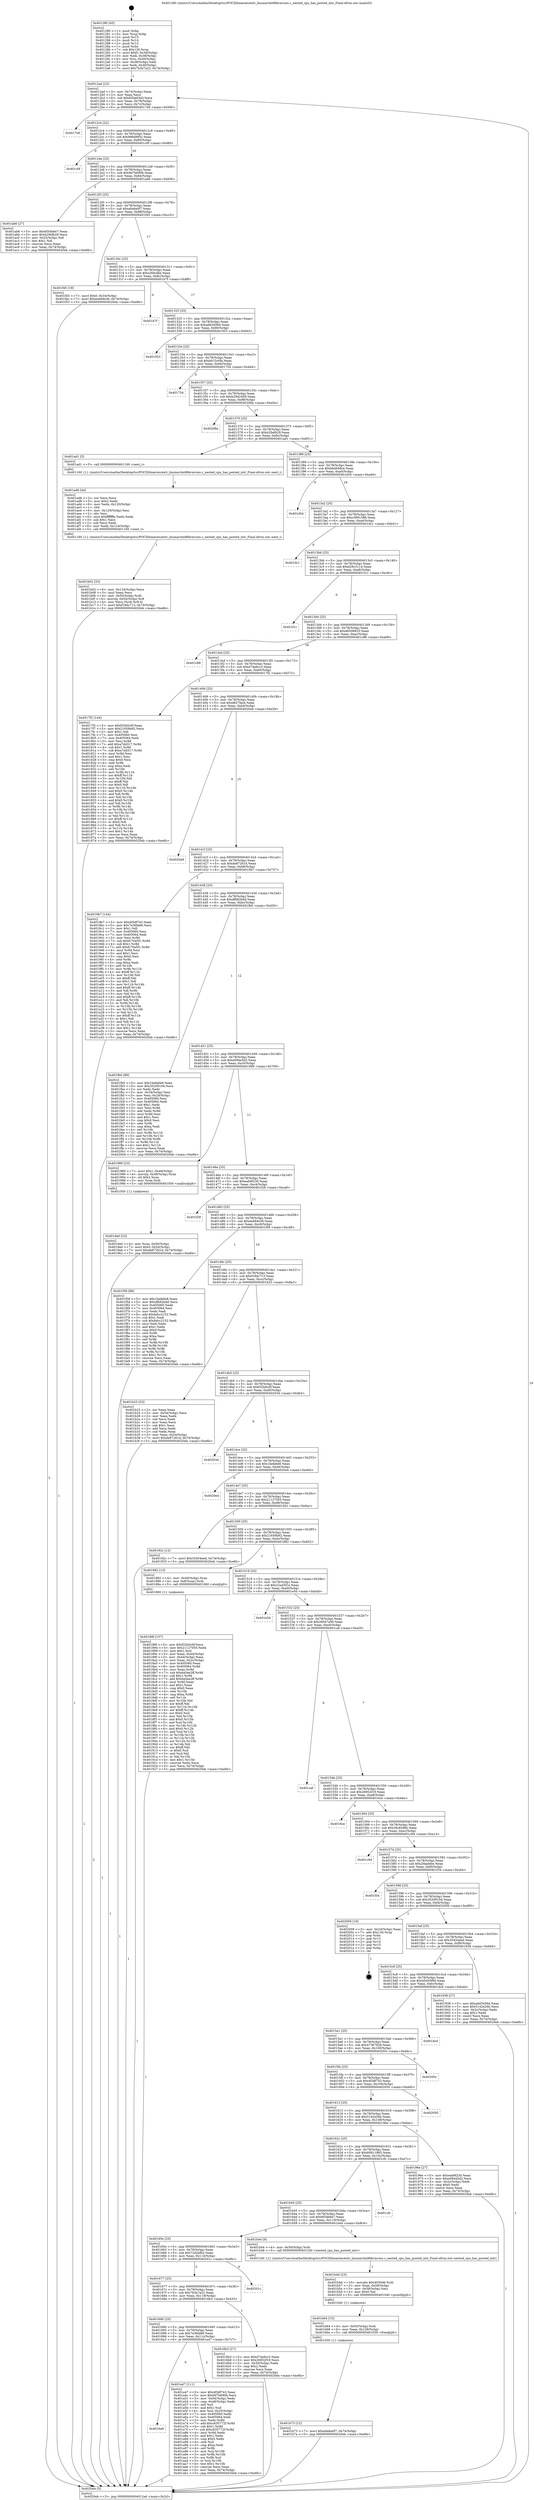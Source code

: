 digraph "0x401280" {
  label = "0x401280 (/mnt/c/Users/mathe/Desktop/tcc/POCII/binaries/extr_linuxarchx86kvmvmx.c_nested_cpu_has_posted_intr_Final-ollvm.out::main(0))"
  labelloc = "t"
  node[shape=record]

  Entry [label="",width=0.3,height=0.3,shape=circle,fillcolor=black,style=filled]
  "0x4012ad" [label="{
     0x4012ad [23]\l
     | [instrs]\l
     &nbsp;&nbsp;0x4012ad \<+3\>: mov -0x74(%rbp),%eax\l
     &nbsp;&nbsp;0x4012b0 \<+2\>: mov %eax,%ecx\l
     &nbsp;&nbsp;0x4012b2 \<+6\>: sub $0x82ba03d3,%ecx\l
     &nbsp;&nbsp;0x4012b8 \<+3\>: mov %eax,-0x78(%rbp)\l
     &nbsp;&nbsp;0x4012bb \<+3\>: mov %ecx,-0x7c(%rbp)\l
     &nbsp;&nbsp;0x4012be \<+6\>: je 00000000004017e6 \<main+0x566\>\l
  }"]
  "0x4017e6" [label="{
     0x4017e6\l
  }", style=dashed]
  "0x4012c4" [label="{
     0x4012c4 [22]\l
     | [instrs]\l
     &nbsp;&nbsp;0x4012c4 \<+5\>: jmp 00000000004012c9 \<main+0x49\>\l
     &nbsp;&nbsp;0x4012c9 \<+3\>: mov -0x78(%rbp),%eax\l
     &nbsp;&nbsp;0x4012cc \<+5\>: sub $0x996d995c,%eax\l
     &nbsp;&nbsp;0x4012d1 \<+3\>: mov %eax,-0x80(%rbp)\l
     &nbsp;&nbsp;0x4012d4 \<+6\>: je 0000000000401c0f \<main+0x98f\>\l
  }"]
  Exit [label="",width=0.3,height=0.3,shape=circle,fillcolor=black,style=filled,peripheries=2]
  "0x401c0f" [label="{
     0x401c0f\l
  }", style=dashed]
  "0x4012da" [label="{
     0x4012da [25]\l
     | [instrs]\l
     &nbsp;&nbsp;0x4012da \<+5\>: jmp 00000000004012df \<main+0x5f\>\l
     &nbsp;&nbsp;0x4012df \<+3\>: mov -0x78(%rbp),%eax\l
     &nbsp;&nbsp;0x4012e2 \<+5\>: sub $0x9d7b690b,%eax\l
     &nbsp;&nbsp;0x4012e7 \<+6\>: mov %eax,-0x84(%rbp)\l
     &nbsp;&nbsp;0x4012ed \<+6\>: je 0000000000401ab6 \<main+0x836\>\l
  }"]
  "0x401b73" [label="{
     0x401b73 [12]\l
     | [instrs]\l
     &nbsp;&nbsp;0x401b73 \<+7\>: movl $0xa0a8a0f7,-0x74(%rbp)\l
     &nbsp;&nbsp;0x401b7a \<+5\>: jmp 00000000004020eb \<main+0xe6b\>\l
  }"]
  "0x401ab6" [label="{
     0x401ab6 [27]\l
     | [instrs]\l
     &nbsp;&nbsp;0x401ab6 \<+5\>: mov $0x6f34b6e7,%eax\l
     &nbsp;&nbsp;0x401abb \<+5\>: mov $0xb29efb29,%ecx\l
     &nbsp;&nbsp;0x401ac0 \<+3\>: mov -0x25(%rbp),%dl\l
     &nbsp;&nbsp;0x401ac3 \<+3\>: test $0x1,%dl\l
     &nbsp;&nbsp;0x401ac6 \<+3\>: cmovne %ecx,%eax\l
     &nbsp;&nbsp;0x401ac9 \<+3\>: mov %eax,-0x74(%rbp)\l
     &nbsp;&nbsp;0x401acc \<+5\>: jmp 00000000004020eb \<main+0xe6b\>\l
  }"]
  "0x4012f3" [label="{
     0x4012f3 [25]\l
     | [instrs]\l
     &nbsp;&nbsp;0x4012f3 \<+5\>: jmp 00000000004012f8 \<main+0x78\>\l
     &nbsp;&nbsp;0x4012f8 \<+3\>: mov -0x78(%rbp),%eax\l
     &nbsp;&nbsp;0x4012fb \<+5\>: sub $0xa0a8a0f7,%eax\l
     &nbsp;&nbsp;0x401300 \<+6\>: mov %eax,-0x88(%rbp)\l
     &nbsp;&nbsp;0x401306 \<+6\>: je 0000000000401f45 \<main+0xcc5\>\l
  }"]
  "0x401b64" [label="{
     0x401b64 [15]\l
     | [instrs]\l
     &nbsp;&nbsp;0x401b64 \<+4\>: mov -0x50(%rbp),%rdi\l
     &nbsp;&nbsp;0x401b68 \<+6\>: mov %eax,-0x128(%rbp)\l
     &nbsp;&nbsp;0x401b6e \<+5\>: call 0000000000401030 \<free@plt\>\l
     | [calls]\l
     &nbsp;&nbsp;0x401030 \{1\} (unknown)\l
  }"]
  "0x401f45" [label="{
     0x401f45 [19]\l
     | [instrs]\l
     &nbsp;&nbsp;0x401f45 \<+7\>: movl $0x0,-0x34(%rbp)\l
     &nbsp;&nbsp;0x401f4c \<+7\>: movl $0xeeb84e36,-0x74(%rbp)\l
     &nbsp;&nbsp;0x401f53 \<+5\>: jmp 00000000004020eb \<main+0xe6b\>\l
  }"]
  "0x40130c" [label="{
     0x40130c [25]\l
     | [instrs]\l
     &nbsp;&nbsp;0x40130c \<+5\>: jmp 0000000000401311 \<main+0x91\>\l
     &nbsp;&nbsp;0x401311 \<+3\>: mov -0x78(%rbp),%eax\l
     &nbsp;&nbsp;0x401314 \<+5\>: sub $0xa3fdcdbe,%eax\l
     &nbsp;&nbsp;0x401319 \<+6\>: mov %eax,-0x8c(%rbp)\l
     &nbsp;&nbsp;0x40131f \<+6\>: je 0000000000401b7f \<main+0x8ff\>\l
  }"]
  "0x401b4d" [label="{
     0x401b4d [23]\l
     | [instrs]\l
     &nbsp;&nbsp;0x401b4d \<+10\>: movabs $0x4030d6,%rdi\l
     &nbsp;&nbsp;0x401b57 \<+3\>: mov %eax,-0x58(%rbp)\l
     &nbsp;&nbsp;0x401b5a \<+3\>: mov -0x58(%rbp),%esi\l
     &nbsp;&nbsp;0x401b5d \<+2\>: mov $0x0,%al\l
     &nbsp;&nbsp;0x401b5f \<+5\>: call 0000000000401040 \<printf@plt\>\l
     | [calls]\l
     &nbsp;&nbsp;0x401040 \{1\} (unknown)\l
  }"]
  "0x401b7f" [label="{
     0x401b7f\l
  }", style=dashed]
  "0x401325" [label="{
     0x401325 [25]\l
     | [instrs]\l
     &nbsp;&nbsp;0x401325 \<+5\>: jmp 000000000040132a \<main+0xaa\>\l
     &nbsp;&nbsp;0x40132a \<+3\>: mov -0x78(%rbp),%eax\l
     &nbsp;&nbsp;0x40132d \<+5\>: sub $0xadd3456d,%eax\l
     &nbsp;&nbsp;0x401332 \<+6\>: mov %eax,-0x90(%rbp)\l
     &nbsp;&nbsp;0x401338 \<+6\>: je 0000000000401953 \<main+0x6d3\>\l
  }"]
  "0x401b02" [label="{
     0x401b02 [33]\l
     | [instrs]\l
     &nbsp;&nbsp;0x401b02 \<+6\>: mov -0x124(%rbp),%ecx\l
     &nbsp;&nbsp;0x401b08 \<+3\>: imul %eax,%ecx\l
     &nbsp;&nbsp;0x401b0b \<+4\>: mov -0x50(%rbp),%rdi\l
     &nbsp;&nbsp;0x401b0f \<+4\>: movslq -0x54(%rbp),%r8\l
     &nbsp;&nbsp;0x401b13 \<+4\>: mov %ecx,(%rdi,%r8,4)\l
     &nbsp;&nbsp;0x401b17 \<+7\>: movl $0xf18dc713,-0x74(%rbp)\l
     &nbsp;&nbsp;0x401b1e \<+5\>: jmp 00000000004020eb \<main+0xe6b\>\l
  }"]
  "0x401953" [label="{
     0x401953\l
  }", style=dashed]
  "0x40133e" [label="{
     0x40133e [25]\l
     | [instrs]\l
     &nbsp;&nbsp;0x40133e \<+5\>: jmp 0000000000401343 \<main+0xc3\>\l
     &nbsp;&nbsp;0x401343 \<+3\>: mov -0x78(%rbp),%eax\l
     &nbsp;&nbsp;0x401346 \<+5\>: sub $0xb015c0fa,%eax\l
     &nbsp;&nbsp;0x40134b \<+6\>: mov %eax,-0x94(%rbp)\l
     &nbsp;&nbsp;0x401351 \<+6\>: je 0000000000401754 \<main+0x4d4\>\l
  }"]
  "0x401ad6" [label="{
     0x401ad6 [44]\l
     | [instrs]\l
     &nbsp;&nbsp;0x401ad6 \<+2\>: xor %ecx,%ecx\l
     &nbsp;&nbsp;0x401ad8 \<+5\>: mov $0x2,%edx\l
     &nbsp;&nbsp;0x401add \<+6\>: mov %edx,-0x120(%rbp)\l
     &nbsp;&nbsp;0x401ae3 \<+1\>: cltd\l
     &nbsp;&nbsp;0x401ae4 \<+6\>: mov -0x120(%rbp),%esi\l
     &nbsp;&nbsp;0x401aea \<+2\>: idiv %esi\l
     &nbsp;&nbsp;0x401aec \<+6\>: imul $0xfffffffe,%edx,%edx\l
     &nbsp;&nbsp;0x401af2 \<+3\>: sub $0x1,%ecx\l
     &nbsp;&nbsp;0x401af5 \<+2\>: sub %ecx,%edx\l
     &nbsp;&nbsp;0x401af7 \<+6\>: mov %edx,-0x124(%rbp)\l
     &nbsp;&nbsp;0x401afd \<+5\>: call 0000000000401160 \<next_i\>\l
     | [calls]\l
     &nbsp;&nbsp;0x401160 \{1\} (/mnt/c/Users/mathe/Desktop/tcc/POCII/binaries/extr_linuxarchx86kvmvmx.c_nested_cpu_has_posted_intr_Final-ollvm.out::next_i)\l
  }"]
  "0x401754" [label="{
     0x401754\l
  }", style=dashed]
  "0x401357" [label="{
     0x401357 [25]\l
     | [instrs]\l
     &nbsp;&nbsp;0x401357 \<+5\>: jmp 000000000040135c \<main+0xdc\>\l
     &nbsp;&nbsp;0x40135c \<+3\>: mov -0x78(%rbp),%eax\l
     &nbsp;&nbsp;0x40135f \<+5\>: sub $0xb29d2409,%eax\l
     &nbsp;&nbsp;0x401364 \<+6\>: mov %eax,-0x98(%rbp)\l
     &nbsp;&nbsp;0x40136a \<+6\>: je 000000000040208a \<main+0xe0a\>\l
  }"]
  "0x4016a9" [label="{
     0x4016a9\l
  }", style=dashed]
  "0x40208a" [label="{
     0x40208a\l
  }", style=dashed]
  "0x401370" [label="{
     0x401370 [25]\l
     | [instrs]\l
     &nbsp;&nbsp;0x401370 \<+5\>: jmp 0000000000401375 \<main+0xf5\>\l
     &nbsp;&nbsp;0x401375 \<+3\>: mov -0x78(%rbp),%eax\l
     &nbsp;&nbsp;0x401378 \<+5\>: sub $0xb29efb29,%eax\l
     &nbsp;&nbsp;0x40137d \<+6\>: mov %eax,-0x9c(%rbp)\l
     &nbsp;&nbsp;0x401383 \<+6\>: je 0000000000401ad1 \<main+0x851\>\l
  }"]
  "0x401a47" [label="{
     0x401a47 [111]\l
     | [instrs]\l
     &nbsp;&nbsp;0x401a47 \<+5\>: mov $0x4f3df743,%eax\l
     &nbsp;&nbsp;0x401a4c \<+5\>: mov $0x9d7b690b,%ecx\l
     &nbsp;&nbsp;0x401a51 \<+3\>: mov -0x54(%rbp),%edx\l
     &nbsp;&nbsp;0x401a54 \<+3\>: cmp -0x48(%rbp),%edx\l
     &nbsp;&nbsp;0x401a57 \<+4\>: setl %sil\l
     &nbsp;&nbsp;0x401a5b \<+4\>: and $0x1,%sil\l
     &nbsp;&nbsp;0x401a5f \<+4\>: mov %sil,-0x25(%rbp)\l
     &nbsp;&nbsp;0x401a63 \<+7\>: mov 0x405060,%edx\l
     &nbsp;&nbsp;0x401a6a \<+7\>: mov 0x405064,%edi\l
     &nbsp;&nbsp;0x401a71 \<+3\>: mov %edx,%r8d\l
     &nbsp;&nbsp;0x401a74 \<+7\>: add $0xc635772f,%r8d\l
     &nbsp;&nbsp;0x401a7b \<+4\>: sub $0x1,%r8d\l
     &nbsp;&nbsp;0x401a7f \<+7\>: sub $0xc635772f,%r8d\l
     &nbsp;&nbsp;0x401a86 \<+4\>: imul %r8d,%edx\l
     &nbsp;&nbsp;0x401a8a \<+3\>: and $0x1,%edx\l
     &nbsp;&nbsp;0x401a8d \<+3\>: cmp $0x0,%edx\l
     &nbsp;&nbsp;0x401a90 \<+4\>: sete %sil\l
     &nbsp;&nbsp;0x401a94 \<+3\>: cmp $0xa,%edi\l
     &nbsp;&nbsp;0x401a97 \<+4\>: setl %r9b\l
     &nbsp;&nbsp;0x401a9b \<+3\>: mov %sil,%r10b\l
     &nbsp;&nbsp;0x401a9e \<+3\>: and %r9b,%r10b\l
     &nbsp;&nbsp;0x401aa1 \<+3\>: xor %r9b,%sil\l
     &nbsp;&nbsp;0x401aa4 \<+3\>: or %sil,%r10b\l
     &nbsp;&nbsp;0x401aa7 \<+4\>: test $0x1,%r10b\l
     &nbsp;&nbsp;0x401aab \<+3\>: cmovne %ecx,%eax\l
     &nbsp;&nbsp;0x401aae \<+3\>: mov %eax,-0x74(%rbp)\l
     &nbsp;&nbsp;0x401ab1 \<+5\>: jmp 00000000004020eb \<main+0xe6b\>\l
  }"]
  "0x401ad1" [label="{
     0x401ad1 [5]\l
     | [instrs]\l
     &nbsp;&nbsp;0x401ad1 \<+5\>: call 0000000000401160 \<next_i\>\l
     | [calls]\l
     &nbsp;&nbsp;0x401160 \{1\} (/mnt/c/Users/mathe/Desktop/tcc/POCII/binaries/extr_linuxarchx86kvmvmx.c_nested_cpu_has_posted_intr_Final-ollvm.out::next_i)\l
  }"]
  "0x401389" [label="{
     0x401389 [25]\l
     | [instrs]\l
     &nbsp;&nbsp;0x401389 \<+5\>: jmp 000000000040138e \<main+0x10e\>\l
     &nbsp;&nbsp;0x40138e \<+3\>: mov -0x78(%rbp),%eax\l
     &nbsp;&nbsp;0x401391 \<+5\>: sub $0xbb4648ce,%eax\l
     &nbsp;&nbsp;0x401396 \<+6\>: mov %eax,-0xa0(%rbp)\l
     &nbsp;&nbsp;0x40139c \<+6\>: je 0000000000401d54 \<main+0xad4\>\l
  }"]
  "0x4019a0" [label="{
     0x4019a0 [23]\l
     | [instrs]\l
     &nbsp;&nbsp;0x4019a0 \<+4\>: mov %rax,-0x50(%rbp)\l
     &nbsp;&nbsp;0x4019a4 \<+7\>: movl $0x0,-0x54(%rbp)\l
     &nbsp;&nbsp;0x4019ab \<+7\>: movl $0xde87261d,-0x74(%rbp)\l
     &nbsp;&nbsp;0x4019b2 \<+5\>: jmp 00000000004020eb \<main+0xe6b\>\l
  }"]
  "0x401d54" [label="{
     0x401d54\l
  }", style=dashed]
  "0x4013a2" [label="{
     0x4013a2 [25]\l
     | [instrs]\l
     &nbsp;&nbsp;0x4013a2 \<+5\>: jmp 00000000004013a7 \<main+0x127\>\l
     &nbsp;&nbsp;0x4013a7 \<+3\>: mov -0x78(%rbp),%eax\l
     &nbsp;&nbsp;0x4013aa \<+5\>: sub $0xc3991588,%eax\l
     &nbsp;&nbsp;0x4013af \<+6\>: mov %eax,-0xa4(%rbp)\l
     &nbsp;&nbsp;0x4013b5 \<+6\>: je 0000000000401dc1 \<main+0xb41\>\l
  }"]
  "0x40188f" [label="{
     0x40188f [157]\l
     | [instrs]\l
     &nbsp;&nbsp;0x40188f \<+5\>: mov $0xf32b0c0f,%ecx\l
     &nbsp;&nbsp;0x401894 \<+5\>: mov $0x21127055,%edx\l
     &nbsp;&nbsp;0x401899 \<+3\>: mov $0x1,%sil\l
     &nbsp;&nbsp;0x40189c \<+3\>: mov %eax,-0x44(%rbp)\l
     &nbsp;&nbsp;0x40189f \<+3\>: mov -0x44(%rbp),%eax\l
     &nbsp;&nbsp;0x4018a2 \<+3\>: mov %eax,-0x2c(%rbp)\l
     &nbsp;&nbsp;0x4018a5 \<+7\>: mov 0x405060,%eax\l
     &nbsp;&nbsp;0x4018ac \<+8\>: mov 0x405064,%r8d\l
     &nbsp;&nbsp;0x4018b4 \<+3\>: mov %eax,%r9d\l
     &nbsp;&nbsp;0x4018b7 \<+7\>: sub $0x6a5ee2ff,%r9d\l
     &nbsp;&nbsp;0x4018be \<+4\>: sub $0x1,%r9d\l
     &nbsp;&nbsp;0x4018c2 \<+7\>: add $0x6a5ee2ff,%r9d\l
     &nbsp;&nbsp;0x4018c9 \<+4\>: imul %r9d,%eax\l
     &nbsp;&nbsp;0x4018cd \<+3\>: and $0x1,%eax\l
     &nbsp;&nbsp;0x4018d0 \<+3\>: cmp $0x0,%eax\l
     &nbsp;&nbsp;0x4018d3 \<+4\>: sete %r10b\l
     &nbsp;&nbsp;0x4018d7 \<+4\>: cmp $0xa,%r8d\l
     &nbsp;&nbsp;0x4018db \<+4\>: setl %r11b\l
     &nbsp;&nbsp;0x4018df \<+3\>: mov %r10b,%bl\l
     &nbsp;&nbsp;0x4018e2 \<+3\>: xor $0xff,%bl\l
     &nbsp;&nbsp;0x4018e5 \<+3\>: mov %r11b,%r14b\l
     &nbsp;&nbsp;0x4018e8 \<+4\>: xor $0xff,%r14b\l
     &nbsp;&nbsp;0x4018ec \<+4\>: xor $0x0,%sil\l
     &nbsp;&nbsp;0x4018f0 \<+3\>: mov %bl,%r15b\l
     &nbsp;&nbsp;0x4018f3 \<+4\>: and $0x0,%r15b\l
     &nbsp;&nbsp;0x4018f7 \<+3\>: and %sil,%r10b\l
     &nbsp;&nbsp;0x4018fa \<+3\>: mov %r14b,%r12b\l
     &nbsp;&nbsp;0x4018fd \<+4\>: and $0x0,%r12b\l
     &nbsp;&nbsp;0x401901 \<+3\>: and %sil,%r11b\l
     &nbsp;&nbsp;0x401904 \<+3\>: or %r10b,%r15b\l
     &nbsp;&nbsp;0x401907 \<+3\>: or %r11b,%r12b\l
     &nbsp;&nbsp;0x40190a \<+3\>: xor %r12b,%r15b\l
     &nbsp;&nbsp;0x40190d \<+3\>: or %r14b,%bl\l
     &nbsp;&nbsp;0x401910 \<+3\>: xor $0xff,%bl\l
     &nbsp;&nbsp;0x401913 \<+4\>: or $0x0,%sil\l
     &nbsp;&nbsp;0x401917 \<+3\>: and %sil,%bl\l
     &nbsp;&nbsp;0x40191a \<+3\>: or %bl,%r15b\l
     &nbsp;&nbsp;0x40191d \<+4\>: test $0x1,%r15b\l
     &nbsp;&nbsp;0x401921 \<+3\>: cmovne %edx,%ecx\l
     &nbsp;&nbsp;0x401924 \<+3\>: mov %ecx,-0x74(%rbp)\l
     &nbsp;&nbsp;0x401927 \<+5\>: jmp 00000000004020eb \<main+0xe6b\>\l
  }"]
  "0x401dc1" [label="{
     0x401dc1\l
  }", style=dashed]
  "0x4013bb" [label="{
     0x4013bb [25]\l
     | [instrs]\l
     &nbsp;&nbsp;0x4013bb \<+5\>: jmp 00000000004013c0 \<main+0x140\>\l
     &nbsp;&nbsp;0x4013c0 \<+3\>: mov -0x78(%rbp),%eax\l
     &nbsp;&nbsp;0x4013c3 \<+5\>: sub $0xd29c3114,%eax\l
     &nbsp;&nbsp;0x4013c8 \<+6\>: mov %eax,-0xa8(%rbp)\l
     &nbsp;&nbsp;0x4013ce \<+6\>: je 0000000000401f1c \<main+0xc9c\>\l
  }"]
  "0x401280" [label="{
     0x401280 [45]\l
     | [instrs]\l
     &nbsp;&nbsp;0x401280 \<+1\>: push %rbp\l
     &nbsp;&nbsp;0x401281 \<+3\>: mov %rsp,%rbp\l
     &nbsp;&nbsp;0x401284 \<+2\>: push %r15\l
     &nbsp;&nbsp;0x401286 \<+2\>: push %r14\l
     &nbsp;&nbsp;0x401288 \<+2\>: push %r12\l
     &nbsp;&nbsp;0x40128a \<+1\>: push %rbx\l
     &nbsp;&nbsp;0x40128b \<+7\>: sub $0x120,%rsp\l
     &nbsp;&nbsp;0x401292 \<+7\>: movl $0x0,-0x34(%rbp)\l
     &nbsp;&nbsp;0x401299 \<+3\>: mov %edi,-0x38(%rbp)\l
     &nbsp;&nbsp;0x40129c \<+4\>: mov %rsi,-0x40(%rbp)\l
     &nbsp;&nbsp;0x4012a0 \<+3\>: mov -0x38(%rbp),%edi\l
     &nbsp;&nbsp;0x4012a3 \<+3\>: mov %edi,-0x30(%rbp)\l
     &nbsp;&nbsp;0x4012a6 \<+7\>: movl $0x7b3a7a22,-0x74(%rbp)\l
  }"]
  "0x401f1c" [label="{
     0x401f1c\l
  }", style=dashed]
  "0x4013d4" [label="{
     0x4013d4 [25]\l
     | [instrs]\l
     &nbsp;&nbsp;0x4013d4 \<+5\>: jmp 00000000004013d9 \<main+0x159\>\l
     &nbsp;&nbsp;0x4013d9 \<+3\>: mov -0x78(%rbp),%eax\l
     &nbsp;&nbsp;0x4013dc \<+5\>: sub $0xd6506625,%eax\l
     &nbsp;&nbsp;0x4013e1 \<+6\>: mov %eax,-0xac(%rbp)\l
     &nbsp;&nbsp;0x4013e7 \<+6\>: je 0000000000401c88 \<main+0xa08\>\l
  }"]
  "0x4020eb" [label="{
     0x4020eb [5]\l
     | [instrs]\l
     &nbsp;&nbsp;0x4020eb \<+5\>: jmp 00000000004012ad \<main+0x2d\>\l
  }"]
  "0x401c88" [label="{
     0x401c88\l
  }", style=dashed]
  "0x4013ed" [label="{
     0x4013ed [25]\l
     | [instrs]\l
     &nbsp;&nbsp;0x4013ed \<+5\>: jmp 00000000004013f2 \<main+0x172\>\l
     &nbsp;&nbsp;0x4013f2 \<+3\>: mov -0x78(%rbp),%eax\l
     &nbsp;&nbsp;0x4013f5 \<+5\>: sub $0xd74a9cc3,%eax\l
     &nbsp;&nbsp;0x4013fa \<+6\>: mov %eax,-0xb0(%rbp)\l
     &nbsp;&nbsp;0x401400 \<+6\>: je 00000000004017f2 \<main+0x572\>\l
  }"]
  "0x401690" [label="{
     0x401690 [25]\l
     | [instrs]\l
     &nbsp;&nbsp;0x401690 \<+5\>: jmp 0000000000401695 \<main+0x415\>\l
     &nbsp;&nbsp;0x401695 \<+3\>: mov -0x78(%rbp),%eax\l
     &nbsp;&nbsp;0x401698 \<+5\>: sub $0x7e36fa66,%eax\l
     &nbsp;&nbsp;0x40169d \<+6\>: mov %eax,-0x11c(%rbp)\l
     &nbsp;&nbsp;0x4016a3 \<+6\>: je 0000000000401a47 \<main+0x7c7\>\l
  }"]
  "0x4017f2" [label="{
     0x4017f2 [144]\l
     | [instrs]\l
     &nbsp;&nbsp;0x4017f2 \<+5\>: mov $0xf32b0c0f,%eax\l
     &nbsp;&nbsp;0x4017f7 \<+5\>: mov $0x21659b92,%ecx\l
     &nbsp;&nbsp;0x4017fc \<+2\>: mov $0x1,%dl\l
     &nbsp;&nbsp;0x4017fe \<+7\>: mov 0x405060,%esi\l
     &nbsp;&nbsp;0x401805 \<+7\>: mov 0x405064,%edi\l
     &nbsp;&nbsp;0x40180c \<+3\>: mov %esi,%r8d\l
     &nbsp;&nbsp;0x40180f \<+7\>: add $0xa7dd317,%r8d\l
     &nbsp;&nbsp;0x401816 \<+4\>: sub $0x1,%r8d\l
     &nbsp;&nbsp;0x40181a \<+7\>: sub $0xa7dd317,%r8d\l
     &nbsp;&nbsp;0x401821 \<+4\>: imul %r8d,%esi\l
     &nbsp;&nbsp;0x401825 \<+3\>: and $0x1,%esi\l
     &nbsp;&nbsp;0x401828 \<+3\>: cmp $0x0,%esi\l
     &nbsp;&nbsp;0x40182b \<+4\>: sete %r9b\l
     &nbsp;&nbsp;0x40182f \<+3\>: cmp $0xa,%edi\l
     &nbsp;&nbsp;0x401832 \<+4\>: setl %r10b\l
     &nbsp;&nbsp;0x401836 \<+3\>: mov %r9b,%r11b\l
     &nbsp;&nbsp;0x401839 \<+4\>: xor $0xff,%r11b\l
     &nbsp;&nbsp;0x40183d \<+3\>: mov %r10b,%bl\l
     &nbsp;&nbsp;0x401840 \<+3\>: xor $0xff,%bl\l
     &nbsp;&nbsp;0x401843 \<+3\>: xor $0x0,%dl\l
     &nbsp;&nbsp;0x401846 \<+3\>: mov %r11b,%r14b\l
     &nbsp;&nbsp;0x401849 \<+4\>: and $0x0,%r14b\l
     &nbsp;&nbsp;0x40184d \<+3\>: and %dl,%r9b\l
     &nbsp;&nbsp;0x401850 \<+3\>: mov %bl,%r15b\l
     &nbsp;&nbsp;0x401853 \<+4\>: and $0x0,%r15b\l
     &nbsp;&nbsp;0x401857 \<+3\>: and %dl,%r10b\l
     &nbsp;&nbsp;0x40185a \<+3\>: or %r9b,%r14b\l
     &nbsp;&nbsp;0x40185d \<+3\>: or %r10b,%r15b\l
     &nbsp;&nbsp;0x401860 \<+3\>: xor %r15b,%r14b\l
     &nbsp;&nbsp;0x401863 \<+3\>: or %bl,%r11b\l
     &nbsp;&nbsp;0x401866 \<+4\>: xor $0xff,%r11b\l
     &nbsp;&nbsp;0x40186a \<+3\>: or $0x0,%dl\l
     &nbsp;&nbsp;0x40186d \<+3\>: and %dl,%r11b\l
     &nbsp;&nbsp;0x401870 \<+3\>: or %r11b,%r14b\l
     &nbsp;&nbsp;0x401873 \<+4\>: test $0x1,%r14b\l
     &nbsp;&nbsp;0x401877 \<+3\>: cmovne %ecx,%eax\l
     &nbsp;&nbsp;0x40187a \<+3\>: mov %eax,-0x74(%rbp)\l
     &nbsp;&nbsp;0x40187d \<+5\>: jmp 00000000004020eb \<main+0xe6b\>\l
  }"]
  "0x401406" [label="{
     0x401406 [25]\l
     | [instrs]\l
     &nbsp;&nbsp;0x401406 \<+5\>: jmp 000000000040140b \<main+0x18b\>\l
     &nbsp;&nbsp;0x40140b \<+3\>: mov -0x78(%rbp),%eax\l
     &nbsp;&nbsp;0x40140e \<+5\>: sub $0xd827facb,%eax\l
     &nbsp;&nbsp;0x401413 \<+6\>: mov %eax,-0xb4(%rbp)\l
     &nbsp;&nbsp;0x401419 \<+6\>: je 00000000004020a9 \<main+0xe29\>\l
  }"]
  "0x4016b3" [label="{
     0x4016b3 [27]\l
     | [instrs]\l
     &nbsp;&nbsp;0x4016b3 \<+5\>: mov $0xd74a9cc3,%eax\l
     &nbsp;&nbsp;0x4016b8 \<+5\>: mov $0x26952f19,%ecx\l
     &nbsp;&nbsp;0x4016bd \<+3\>: mov -0x30(%rbp),%edx\l
     &nbsp;&nbsp;0x4016c0 \<+3\>: cmp $0x2,%edx\l
     &nbsp;&nbsp;0x4016c3 \<+3\>: cmovne %ecx,%eax\l
     &nbsp;&nbsp;0x4016c6 \<+3\>: mov %eax,-0x74(%rbp)\l
     &nbsp;&nbsp;0x4016c9 \<+5\>: jmp 00000000004020eb \<main+0xe6b\>\l
  }"]
  "0x4020a9" [label="{
     0x4020a9\l
  }", style=dashed]
  "0x40141f" [label="{
     0x40141f [25]\l
     | [instrs]\l
     &nbsp;&nbsp;0x40141f \<+5\>: jmp 0000000000401424 \<main+0x1a4\>\l
     &nbsp;&nbsp;0x401424 \<+3\>: mov -0x78(%rbp),%eax\l
     &nbsp;&nbsp;0x401427 \<+5\>: sub $0xde87261d,%eax\l
     &nbsp;&nbsp;0x40142c \<+6\>: mov %eax,-0xb8(%rbp)\l
     &nbsp;&nbsp;0x401432 \<+6\>: je 00000000004019b7 \<main+0x737\>\l
  }"]
  "0x401677" [label="{
     0x401677 [25]\l
     | [instrs]\l
     &nbsp;&nbsp;0x401677 \<+5\>: jmp 000000000040167c \<main+0x3fc\>\l
     &nbsp;&nbsp;0x40167c \<+3\>: mov -0x78(%rbp),%eax\l
     &nbsp;&nbsp;0x40167f \<+5\>: sub $0x7b3a7a22,%eax\l
     &nbsp;&nbsp;0x401684 \<+6\>: mov %eax,-0x118(%rbp)\l
     &nbsp;&nbsp;0x40168a \<+6\>: je 00000000004016b3 \<main+0x433\>\l
  }"]
  "0x4019b7" [label="{
     0x4019b7 [144]\l
     | [instrs]\l
     &nbsp;&nbsp;0x4019b7 \<+5\>: mov $0x4f3df743,%eax\l
     &nbsp;&nbsp;0x4019bc \<+5\>: mov $0x7e36fa66,%ecx\l
     &nbsp;&nbsp;0x4019c1 \<+2\>: mov $0x1,%dl\l
     &nbsp;&nbsp;0x4019c3 \<+7\>: mov 0x405060,%esi\l
     &nbsp;&nbsp;0x4019ca \<+7\>: mov 0x405064,%edi\l
     &nbsp;&nbsp;0x4019d1 \<+3\>: mov %esi,%r8d\l
     &nbsp;&nbsp;0x4019d4 \<+7\>: sub $0xfc70a5f1,%r8d\l
     &nbsp;&nbsp;0x4019db \<+4\>: sub $0x1,%r8d\l
     &nbsp;&nbsp;0x4019df \<+7\>: add $0xfc70a5f1,%r8d\l
     &nbsp;&nbsp;0x4019e6 \<+4\>: imul %r8d,%esi\l
     &nbsp;&nbsp;0x4019ea \<+3\>: and $0x1,%esi\l
     &nbsp;&nbsp;0x4019ed \<+3\>: cmp $0x0,%esi\l
     &nbsp;&nbsp;0x4019f0 \<+4\>: sete %r9b\l
     &nbsp;&nbsp;0x4019f4 \<+3\>: cmp $0xa,%edi\l
     &nbsp;&nbsp;0x4019f7 \<+4\>: setl %r10b\l
     &nbsp;&nbsp;0x4019fb \<+3\>: mov %r9b,%r11b\l
     &nbsp;&nbsp;0x4019fe \<+4\>: xor $0xff,%r11b\l
     &nbsp;&nbsp;0x401a02 \<+3\>: mov %r10b,%bl\l
     &nbsp;&nbsp;0x401a05 \<+3\>: xor $0xff,%bl\l
     &nbsp;&nbsp;0x401a08 \<+3\>: xor $0x1,%dl\l
     &nbsp;&nbsp;0x401a0b \<+3\>: mov %r11b,%r14b\l
     &nbsp;&nbsp;0x401a0e \<+4\>: and $0xff,%r14b\l
     &nbsp;&nbsp;0x401a12 \<+3\>: and %dl,%r9b\l
     &nbsp;&nbsp;0x401a15 \<+3\>: mov %bl,%r15b\l
     &nbsp;&nbsp;0x401a18 \<+4\>: and $0xff,%r15b\l
     &nbsp;&nbsp;0x401a1c \<+3\>: and %dl,%r10b\l
     &nbsp;&nbsp;0x401a1f \<+3\>: or %r9b,%r14b\l
     &nbsp;&nbsp;0x401a22 \<+3\>: or %r10b,%r15b\l
     &nbsp;&nbsp;0x401a25 \<+3\>: xor %r15b,%r14b\l
     &nbsp;&nbsp;0x401a28 \<+3\>: or %bl,%r11b\l
     &nbsp;&nbsp;0x401a2b \<+4\>: xor $0xff,%r11b\l
     &nbsp;&nbsp;0x401a2f \<+3\>: or $0x1,%dl\l
     &nbsp;&nbsp;0x401a32 \<+3\>: and %dl,%r11b\l
     &nbsp;&nbsp;0x401a35 \<+3\>: or %r11b,%r14b\l
     &nbsp;&nbsp;0x401a38 \<+4\>: test $0x1,%r14b\l
     &nbsp;&nbsp;0x401a3c \<+3\>: cmovne %ecx,%eax\l
     &nbsp;&nbsp;0x401a3f \<+3\>: mov %eax,-0x74(%rbp)\l
     &nbsp;&nbsp;0x401a42 \<+5\>: jmp 00000000004020eb \<main+0xe6b\>\l
  }"]
  "0x401438" [label="{
     0x401438 [25]\l
     | [instrs]\l
     &nbsp;&nbsp;0x401438 \<+5\>: jmp 000000000040143d \<main+0x1bd\>\l
     &nbsp;&nbsp;0x40143d \<+3\>: mov -0x78(%rbp),%eax\l
     &nbsp;&nbsp;0x401440 \<+5\>: sub $0xdf682bdd,%eax\l
     &nbsp;&nbsp;0x401445 \<+6\>: mov %eax,-0xbc(%rbp)\l
     &nbsp;&nbsp;0x40144b \<+6\>: je 0000000000401fb0 \<main+0xd30\>\l
  }"]
  "0x40201c" [label="{
     0x40201c\l
  }", style=dashed]
  "0x401fb0" [label="{
     0x401fb0 [89]\l
     | [instrs]\l
     &nbsp;&nbsp;0x401fb0 \<+5\>: mov $0x1befa6e8,%eax\l
     &nbsp;&nbsp;0x401fb5 \<+5\>: mov $0x35209194,%ecx\l
     &nbsp;&nbsp;0x401fba \<+2\>: xor %edx,%edx\l
     &nbsp;&nbsp;0x401fbc \<+3\>: mov -0x34(%rbp),%esi\l
     &nbsp;&nbsp;0x401fbf \<+3\>: mov %esi,-0x24(%rbp)\l
     &nbsp;&nbsp;0x401fc2 \<+7\>: mov 0x405060,%esi\l
     &nbsp;&nbsp;0x401fc9 \<+7\>: mov 0x405064,%edi\l
     &nbsp;&nbsp;0x401fd0 \<+3\>: sub $0x1,%edx\l
     &nbsp;&nbsp;0x401fd3 \<+3\>: mov %esi,%r8d\l
     &nbsp;&nbsp;0x401fd6 \<+3\>: add %edx,%r8d\l
     &nbsp;&nbsp;0x401fd9 \<+4\>: imul %r8d,%esi\l
     &nbsp;&nbsp;0x401fdd \<+3\>: and $0x1,%esi\l
     &nbsp;&nbsp;0x401fe0 \<+3\>: cmp $0x0,%esi\l
     &nbsp;&nbsp;0x401fe3 \<+4\>: sete %r9b\l
     &nbsp;&nbsp;0x401fe7 \<+3\>: cmp $0xa,%edi\l
     &nbsp;&nbsp;0x401fea \<+4\>: setl %r10b\l
     &nbsp;&nbsp;0x401fee \<+3\>: mov %r9b,%r11b\l
     &nbsp;&nbsp;0x401ff1 \<+3\>: and %r10b,%r11b\l
     &nbsp;&nbsp;0x401ff4 \<+3\>: xor %r10b,%r9b\l
     &nbsp;&nbsp;0x401ff7 \<+3\>: or %r9b,%r11b\l
     &nbsp;&nbsp;0x401ffa \<+4\>: test $0x1,%r11b\l
     &nbsp;&nbsp;0x401ffe \<+3\>: cmovne %ecx,%eax\l
     &nbsp;&nbsp;0x402001 \<+3\>: mov %eax,-0x74(%rbp)\l
     &nbsp;&nbsp;0x402004 \<+5\>: jmp 00000000004020eb \<main+0xe6b\>\l
  }"]
  "0x401451" [label="{
     0x401451 [25]\l
     | [instrs]\l
     &nbsp;&nbsp;0x401451 \<+5\>: jmp 0000000000401456 \<main+0x1d6\>\l
     &nbsp;&nbsp;0x401456 \<+3\>: mov -0x78(%rbp),%eax\l
     &nbsp;&nbsp;0x401459 \<+5\>: sub $0xe094a5d2,%eax\l
     &nbsp;&nbsp;0x40145e \<+6\>: mov %eax,-0xc0(%rbp)\l
     &nbsp;&nbsp;0x401464 \<+6\>: je 0000000000401989 \<main+0x709\>\l
  }"]
  "0x40165e" [label="{
     0x40165e [25]\l
     | [instrs]\l
     &nbsp;&nbsp;0x40165e \<+5\>: jmp 0000000000401663 \<main+0x3e3\>\l
     &nbsp;&nbsp;0x401663 \<+3\>: mov -0x78(%rbp),%eax\l
     &nbsp;&nbsp;0x401666 \<+5\>: sub $0x72d2efb2,%eax\l
     &nbsp;&nbsp;0x40166b \<+6\>: mov %eax,-0x114(%rbp)\l
     &nbsp;&nbsp;0x401671 \<+6\>: je 000000000040201c \<main+0xd9c\>\l
  }"]
  "0x401989" [label="{
     0x401989 [23]\l
     | [instrs]\l
     &nbsp;&nbsp;0x401989 \<+7\>: movl $0x1,-0x48(%rbp)\l
     &nbsp;&nbsp;0x401990 \<+4\>: movslq -0x48(%rbp),%rax\l
     &nbsp;&nbsp;0x401994 \<+4\>: shl $0x2,%rax\l
     &nbsp;&nbsp;0x401998 \<+3\>: mov %rax,%rdi\l
     &nbsp;&nbsp;0x40199b \<+5\>: call 0000000000401050 \<malloc@plt\>\l
     | [calls]\l
     &nbsp;&nbsp;0x401050 \{1\} (unknown)\l
  }"]
  "0x40146a" [label="{
     0x40146a [25]\l
     | [instrs]\l
     &nbsp;&nbsp;0x40146a \<+5\>: jmp 000000000040146f \<main+0x1ef\>\l
     &nbsp;&nbsp;0x40146f \<+3\>: mov -0x78(%rbp),%eax\l
     &nbsp;&nbsp;0x401472 \<+5\>: sub $0xeab9f230,%eax\l
     &nbsp;&nbsp;0x401477 \<+6\>: mov %eax,-0xc4(%rbp)\l
     &nbsp;&nbsp;0x40147d \<+6\>: je 0000000000401f28 \<main+0xca8\>\l
  }"]
  "0x401b44" [label="{
     0x401b44 [9]\l
     | [instrs]\l
     &nbsp;&nbsp;0x401b44 \<+4\>: mov -0x50(%rbp),%rdi\l
     &nbsp;&nbsp;0x401b48 \<+5\>: call 0000000000401240 \<nested_cpu_has_posted_intr\>\l
     | [calls]\l
     &nbsp;&nbsp;0x401240 \{1\} (/mnt/c/Users/mathe/Desktop/tcc/POCII/binaries/extr_linuxarchx86kvmvmx.c_nested_cpu_has_posted_intr_Final-ollvm.out::nested_cpu_has_posted_intr)\l
  }"]
  "0x401f28" [label="{
     0x401f28\l
  }", style=dashed]
  "0x401483" [label="{
     0x401483 [25]\l
     | [instrs]\l
     &nbsp;&nbsp;0x401483 \<+5\>: jmp 0000000000401488 \<main+0x208\>\l
     &nbsp;&nbsp;0x401488 \<+3\>: mov -0x78(%rbp),%eax\l
     &nbsp;&nbsp;0x40148b \<+5\>: sub $0xeeb84e36,%eax\l
     &nbsp;&nbsp;0x401490 \<+6\>: mov %eax,-0xc8(%rbp)\l
     &nbsp;&nbsp;0x401496 \<+6\>: je 0000000000401f58 \<main+0xcd8\>\l
  }"]
  "0x401645" [label="{
     0x401645 [25]\l
     | [instrs]\l
     &nbsp;&nbsp;0x401645 \<+5\>: jmp 000000000040164a \<main+0x3ca\>\l
     &nbsp;&nbsp;0x40164a \<+3\>: mov -0x78(%rbp),%eax\l
     &nbsp;&nbsp;0x40164d \<+5\>: sub $0x6f34b6e7,%eax\l
     &nbsp;&nbsp;0x401652 \<+6\>: mov %eax,-0x110(%rbp)\l
     &nbsp;&nbsp;0x401658 \<+6\>: je 0000000000401b44 \<main+0x8c4\>\l
  }"]
  "0x401f58" [label="{
     0x401f58 [88]\l
     | [instrs]\l
     &nbsp;&nbsp;0x401f58 \<+5\>: mov $0x1befa6e8,%eax\l
     &nbsp;&nbsp;0x401f5d \<+5\>: mov $0xdf682bdd,%ecx\l
     &nbsp;&nbsp;0x401f62 \<+7\>: mov 0x405060,%edx\l
     &nbsp;&nbsp;0x401f69 \<+7\>: mov 0x405064,%esi\l
     &nbsp;&nbsp;0x401f70 \<+2\>: mov %edx,%edi\l
     &nbsp;&nbsp;0x401f72 \<+6\>: add $0xbdcc2152,%edi\l
     &nbsp;&nbsp;0x401f78 \<+3\>: sub $0x1,%edi\l
     &nbsp;&nbsp;0x401f7b \<+6\>: sub $0xbdcc2152,%edi\l
     &nbsp;&nbsp;0x401f81 \<+3\>: imul %edi,%edx\l
     &nbsp;&nbsp;0x401f84 \<+3\>: and $0x1,%edx\l
     &nbsp;&nbsp;0x401f87 \<+3\>: cmp $0x0,%edx\l
     &nbsp;&nbsp;0x401f8a \<+4\>: sete %r8b\l
     &nbsp;&nbsp;0x401f8e \<+3\>: cmp $0xa,%esi\l
     &nbsp;&nbsp;0x401f91 \<+4\>: setl %r9b\l
     &nbsp;&nbsp;0x401f95 \<+3\>: mov %r8b,%r10b\l
     &nbsp;&nbsp;0x401f98 \<+3\>: and %r9b,%r10b\l
     &nbsp;&nbsp;0x401f9b \<+3\>: xor %r9b,%r8b\l
     &nbsp;&nbsp;0x401f9e \<+3\>: or %r8b,%r10b\l
     &nbsp;&nbsp;0x401fa1 \<+4\>: test $0x1,%r10b\l
     &nbsp;&nbsp;0x401fa5 \<+3\>: cmovne %ecx,%eax\l
     &nbsp;&nbsp;0x401fa8 \<+3\>: mov %eax,-0x74(%rbp)\l
     &nbsp;&nbsp;0x401fab \<+5\>: jmp 00000000004020eb \<main+0xe6b\>\l
  }"]
  "0x40149c" [label="{
     0x40149c [25]\l
     | [instrs]\l
     &nbsp;&nbsp;0x40149c \<+5\>: jmp 00000000004014a1 \<main+0x221\>\l
     &nbsp;&nbsp;0x4014a1 \<+3\>: mov -0x78(%rbp),%eax\l
     &nbsp;&nbsp;0x4014a4 \<+5\>: sub $0xf18dc713,%eax\l
     &nbsp;&nbsp;0x4014a9 \<+6\>: mov %eax,-0xcc(%rbp)\l
     &nbsp;&nbsp;0x4014af \<+6\>: je 0000000000401b23 \<main+0x8a3\>\l
  }"]
  "0x401cfc" [label="{
     0x401cfc\l
  }", style=dashed]
  "0x401b23" [label="{
     0x401b23 [33]\l
     | [instrs]\l
     &nbsp;&nbsp;0x401b23 \<+2\>: xor %eax,%eax\l
     &nbsp;&nbsp;0x401b25 \<+3\>: mov -0x54(%rbp),%ecx\l
     &nbsp;&nbsp;0x401b28 \<+2\>: mov %eax,%edx\l
     &nbsp;&nbsp;0x401b2a \<+2\>: sub %ecx,%edx\l
     &nbsp;&nbsp;0x401b2c \<+2\>: mov %eax,%ecx\l
     &nbsp;&nbsp;0x401b2e \<+3\>: sub $0x1,%ecx\l
     &nbsp;&nbsp;0x401b31 \<+2\>: add %ecx,%edx\l
     &nbsp;&nbsp;0x401b33 \<+2\>: sub %edx,%eax\l
     &nbsp;&nbsp;0x401b35 \<+3\>: mov %eax,-0x54(%rbp)\l
     &nbsp;&nbsp;0x401b38 \<+7\>: movl $0xde87261d,-0x74(%rbp)\l
     &nbsp;&nbsp;0x401b3f \<+5\>: jmp 00000000004020eb \<main+0xe6b\>\l
  }"]
  "0x4014b5" [label="{
     0x4014b5 [25]\l
     | [instrs]\l
     &nbsp;&nbsp;0x4014b5 \<+5\>: jmp 00000000004014ba \<main+0x23a\>\l
     &nbsp;&nbsp;0x4014ba \<+3\>: mov -0x78(%rbp),%eax\l
     &nbsp;&nbsp;0x4014bd \<+5\>: sub $0xf32b0c0f,%eax\l
     &nbsp;&nbsp;0x4014c2 \<+6\>: mov %eax,-0xd0(%rbp)\l
     &nbsp;&nbsp;0x4014c8 \<+6\>: je 0000000000402034 \<main+0xdb4\>\l
  }"]
  "0x40162c" [label="{
     0x40162c [25]\l
     | [instrs]\l
     &nbsp;&nbsp;0x40162c \<+5\>: jmp 0000000000401631 \<main+0x3b1\>\l
     &nbsp;&nbsp;0x401631 \<+3\>: mov -0x78(%rbp),%eax\l
     &nbsp;&nbsp;0x401634 \<+5\>: sub $0x60911865,%eax\l
     &nbsp;&nbsp;0x401639 \<+6\>: mov %eax,-0x10c(%rbp)\l
     &nbsp;&nbsp;0x40163f \<+6\>: je 0000000000401cfc \<main+0xa7c\>\l
  }"]
  "0x402034" [label="{
     0x402034\l
  }", style=dashed]
  "0x4014ce" [label="{
     0x4014ce [25]\l
     | [instrs]\l
     &nbsp;&nbsp;0x4014ce \<+5\>: jmp 00000000004014d3 \<main+0x253\>\l
     &nbsp;&nbsp;0x4014d3 \<+3\>: mov -0x78(%rbp),%eax\l
     &nbsp;&nbsp;0x4014d6 \<+5\>: sub $0x1befa6e8,%eax\l
     &nbsp;&nbsp;0x4014db \<+6\>: mov %eax,-0xd4(%rbp)\l
     &nbsp;&nbsp;0x4014e1 \<+6\>: je 00000000004020e4 \<main+0xe64\>\l
  }"]
  "0x40196e" [label="{
     0x40196e [27]\l
     | [instrs]\l
     &nbsp;&nbsp;0x40196e \<+5\>: mov $0xeab9f230,%eax\l
     &nbsp;&nbsp;0x401973 \<+5\>: mov $0xe094a5d2,%ecx\l
     &nbsp;&nbsp;0x401978 \<+3\>: mov -0x2c(%rbp),%edx\l
     &nbsp;&nbsp;0x40197b \<+3\>: cmp $0x0,%edx\l
     &nbsp;&nbsp;0x40197e \<+3\>: cmove %ecx,%eax\l
     &nbsp;&nbsp;0x401981 \<+3\>: mov %eax,-0x74(%rbp)\l
     &nbsp;&nbsp;0x401984 \<+5\>: jmp 00000000004020eb \<main+0xe6b\>\l
  }"]
  "0x4020e4" [label="{
     0x4020e4\l
  }", style=dashed]
  "0x4014e7" [label="{
     0x4014e7 [25]\l
     | [instrs]\l
     &nbsp;&nbsp;0x4014e7 \<+5\>: jmp 00000000004014ec \<main+0x26c\>\l
     &nbsp;&nbsp;0x4014ec \<+3\>: mov -0x78(%rbp),%eax\l
     &nbsp;&nbsp;0x4014ef \<+5\>: sub $0x21127055,%eax\l
     &nbsp;&nbsp;0x4014f4 \<+6\>: mov %eax,-0xd8(%rbp)\l
     &nbsp;&nbsp;0x4014fa \<+6\>: je 000000000040192c \<main+0x6ac\>\l
  }"]
  "0x401613" [label="{
     0x401613 [25]\l
     | [instrs]\l
     &nbsp;&nbsp;0x401613 \<+5\>: jmp 0000000000401618 \<main+0x398\>\l
     &nbsp;&nbsp;0x401618 \<+3\>: mov -0x78(%rbp),%eax\l
     &nbsp;&nbsp;0x40161b \<+5\>: sub $0x5142e26b,%eax\l
     &nbsp;&nbsp;0x401620 \<+6\>: mov %eax,-0x108(%rbp)\l
     &nbsp;&nbsp;0x401626 \<+6\>: je 000000000040196e \<main+0x6ee\>\l
  }"]
  "0x40192c" [label="{
     0x40192c [12]\l
     | [instrs]\l
     &nbsp;&nbsp;0x40192c \<+7\>: movl $0x35454eed,-0x74(%rbp)\l
     &nbsp;&nbsp;0x401933 \<+5\>: jmp 00000000004020eb \<main+0xe6b\>\l
  }"]
  "0x401500" [label="{
     0x401500 [25]\l
     | [instrs]\l
     &nbsp;&nbsp;0x401500 \<+5\>: jmp 0000000000401505 \<main+0x285\>\l
     &nbsp;&nbsp;0x401505 \<+3\>: mov -0x78(%rbp),%eax\l
     &nbsp;&nbsp;0x401508 \<+5\>: sub $0x21659b92,%eax\l
     &nbsp;&nbsp;0x40150d \<+6\>: mov %eax,-0xdc(%rbp)\l
     &nbsp;&nbsp;0x401513 \<+6\>: je 0000000000401882 \<main+0x602\>\l
  }"]
  "0x402050" [label="{
     0x402050\l
  }", style=dashed]
  "0x401882" [label="{
     0x401882 [13]\l
     | [instrs]\l
     &nbsp;&nbsp;0x401882 \<+4\>: mov -0x40(%rbp),%rax\l
     &nbsp;&nbsp;0x401886 \<+4\>: mov 0x8(%rax),%rdi\l
     &nbsp;&nbsp;0x40188a \<+5\>: call 0000000000401060 \<atoi@plt\>\l
     | [calls]\l
     &nbsp;&nbsp;0x401060 \{1\} (unknown)\l
  }"]
  "0x401519" [label="{
     0x401519 [25]\l
     | [instrs]\l
     &nbsp;&nbsp;0x401519 \<+5\>: jmp 000000000040151e \<main+0x29e\>\l
     &nbsp;&nbsp;0x40151e \<+3\>: mov -0x78(%rbp),%eax\l
     &nbsp;&nbsp;0x401521 \<+5\>: sub $0x22a45f1e,%eax\l
     &nbsp;&nbsp;0x401526 \<+6\>: mov %eax,-0xe0(%rbp)\l
     &nbsp;&nbsp;0x40152c \<+6\>: je 0000000000401e5d \<main+0xbdd\>\l
  }"]
  "0x4015fa" [label="{
     0x4015fa [25]\l
     | [instrs]\l
     &nbsp;&nbsp;0x4015fa \<+5\>: jmp 00000000004015ff \<main+0x37f\>\l
     &nbsp;&nbsp;0x4015ff \<+3\>: mov -0x78(%rbp),%eax\l
     &nbsp;&nbsp;0x401602 \<+5\>: sub $0x4f3df743,%eax\l
     &nbsp;&nbsp;0x401607 \<+6\>: mov %eax,-0x104(%rbp)\l
     &nbsp;&nbsp;0x40160d \<+6\>: je 0000000000402050 \<main+0xdd0\>\l
  }"]
  "0x401e5d" [label="{
     0x401e5d\l
  }", style=dashed]
  "0x401532" [label="{
     0x401532 [25]\l
     | [instrs]\l
     &nbsp;&nbsp;0x401532 \<+5\>: jmp 0000000000401537 \<main+0x2b7\>\l
     &nbsp;&nbsp;0x401537 \<+3\>: mov -0x78(%rbp),%eax\l
     &nbsp;&nbsp;0x40153a \<+5\>: sub $0x26047a56,%eax\l
     &nbsp;&nbsp;0x40153f \<+6\>: mov %eax,-0xe4(%rbp)\l
     &nbsp;&nbsp;0x401545 \<+6\>: je 0000000000401caf \<main+0xa2f\>\l
  }"]
  "0x40205c" [label="{
     0x40205c\l
  }", style=dashed]
  "0x401caf" [label="{
     0x401caf\l
  }", style=dashed]
  "0x40154b" [label="{
     0x40154b [25]\l
     | [instrs]\l
     &nbsp;&nbsp;0x40154b \<+5\>: jmp 0000000000401550 \<main+0x2d0\>\l
     &nbsp;&nbsp;0x401550 \<+3\>: mov -0x78(%rbp),%eax\l
     &nbsp;&nbsp;0x401553 \<+5\>: sub $0x26952f19,%eax\l
     &nbsp;&nbsp;0x401558 \<+6\>: mov %eax,-0xe8(%rbp)\l
     &nbsp;&nbsp;0x40155e \<+6\>: je 00000000004016ce \<main+0x44e\>\l
  }"]
  "0x4015e1" [label="{
     0x4015e1 [25]\l
     | [instrs]\l
     &nbsp;&nbsp;0x4015e1 \<+5\>: jmp 00000000004015e6 \<main+0x366\>\l
     &nbsp;&nbsp;0x4015e6 \<+3\>: mov -0x78(%rbp),%eax\l
     &nbsp;&nbsp;0x4015e9 \<+5\>: sub $0x47367828,%eax\l
     &nbsp;&nbsp;0x4015ee \<+6\>: mov %eax,-0x100(%rbp)\l
     &nbsp;&nbsp;0x4015f4 \<+6\>: je 000000000040205c \<main+0xddc\>\l
  }"]
  "0x4016ce" [label="{
     0x4016ce\l
  }", style=dashed]
  "0x401564" [label="{
     0x401564 [25]\l
     | [instrs]\l
     &nbsp;&nbsp;0x401564 \<+5\>: jmp 0000000000401569 \<main+0x2e9\>\l
     &nbsp;&nbsp;0x401569 \<+3\>: mov -0x78(%rbp),%eax\l
     &nbsp;&nbsp;0x40156c \<+5\>: sub $0x26c65d6b,%eax\l
     &nbsp;&nbsp;0x401571 \<+6\>: mov %eax,-0xec(%rbp)\l
     &nbsp;&nbsp;0x401577 \<+6\>: je 0000000000401c94 \<main+0xa14\>\l
  }"]
  "0x401dcd" [label="{
     0x401dcd\l
  }", style=dashed]
  "0x401c94" [label="{
     0x401c94\l
  }", style=dashed]
  "0x40157d" [label="{
     0x40157d [25]\l
     | [instrs]\l
     &nbsp;&nbsp;0x40157d \<+5\>: jmp 0000000000401582 \<main+0x302\>\l
     &nbsp;&nbsp;0x401582 \<+3\>: mov -0x78(%rbp),%eax\l
     &nbsp;&nbsp;0x401585 \<+5\>: sub $0x2fdadebe,%eax\l
     &nbsp;&nbsp;0x40158a \<+6\>: mov %eax,-0xf0(%rbp)\l
     &nbsp;&nbsp;0x401590 \<+6\>: je 0000000000401f34 \<main+0xcb4\>\l
  }"]
  "0x4015c8" [label="{
     0x4015c8 [25]\l
     | [instrs]\l
     &nbsp;&nbsp;0x4015c8 \<+5\>: jmp 00000000004015cd \<main+0x34d\>\l
     &nbsp;&nbsp;0x4015cd \<+3\>: mov -0x78(%rbp),%eax\l
     &nbsp;&nbsp;0x4015d0 \<+5\>: sub $0x45d50f9d,%eax\l
     &nbsp;&nbsp;0x4015d5 \<+6\>: mov %eax,-0xfc(%rbp)\l
     &nbsp;&nbsp;0x4015db \<+6\>: je 0000000000401dcd \<main+0xb4d\>\l
  }"]
  "0x401f34" [label="{
     0x401f34\l
  }", style=dashed]
  "0x401596" [label="{
     0x401596 [25]\l
     | [instrs]\l
     &nbsp;&nbsp;0x401596 \<+5\>: jmp 000000000040159b \<main+0x31b\>\l
     &nbsp;&nbsp;0x40159b \<+3\>: mov -0x78(%rbp),%eax\l
     &nbsp;&nbsp;0x40159e \<+5\>: sub $0x35209194,%eax\l
     &nbsp;&nbsp;0x4015a3 \<+6\>: mov %eax,-0xf4(%rbp)\l
     &nbsp;&nbsp;0x4015a9 \<+6\>: je 0000000000402009 \<main+0xd89\>\l
  }"]
  "0x401938" [label="{
     0x401938 [27]\l
     | [instrs]\l
     &nbsp;&nbsp;0x401938 \<+5\>: mov $0xadd3456d,%eax\l
     &nbsp;&nbsp;0x40193d \<+5\>: mov $0x5142e26b,%ecx\l
     &nbsp;&nbsp;0x401942 \<+3\>: mov -0x2c(%rbp),%edx\l
     &nbsp;&nbsp;0x401945 \<+3\>: cmp $0x1,%edx\l
     &nbsp;&nbsp;0x401948 \<+3\>: cmovl %ecx,%eax\l
     &nbsp;&nbsp;0x40194b \<+3\>: mov %eax,-0x74(%rbp)\l
     &nbsp;&nbsp;0x40194e \<+5\>: jmp 00000000004020eb \<main+0xe6b\>\l
  }"]
  "0x402009" [label="{
     0x402009 [19]\l
     | [instrs]\l
     &nbsp;&nbsp;0x402009 \<+3\>: mov -0x24(%rbp),%eax\l
     &nbsp;&nbsp;0x40200c \<+7\>: add $0x120,%rsp\l
     &nbsp;&nbsp;0x402013 \<+1\>: pop %rbx\l
     &nbsp;&nbsp;0x402014 \<+2\>: pop %r12\l
     &nbsp;&nbsp;0x402016 \<+2\>: pop %r14\l
     &nbsp;&nbsp;0x402018 \<+2\>: pop %r15\l
     &nbsp;&nbsp;0x40201a \<+1\>: pop %rbp\l
     &nbsp;&nbsp;0x40201b \<+1\>: ret\l
  }"]
  "0x4015af" [label="{
     0x4015af [25]\l
     | [instrs]\l
     &nbsp;&nbsp;0x4015af \<+5\>: jmp 00000000004015b4 \<main+0x334\>\l
     &nbsp;&nbsp;0x4015b4 \<+3\>: mov -0x78(%rbp),%eax\l
     &nbsp;&nbsp;0x4015b7 \<+5\>: sub $0x35454eed,%eax\l
     &nbsp;&nbsp;0x4015bc \<+6\>: mov %eax,-0xf8(%rbp)\l
     &nbsp;&nbsp;0x4015c2 \<+6\>: je 0000000000401938 \<main+0x6b8\>\l
  }"]
  Entry -> "0x401280" [label=" 1"]
  "0x4012ad" -> "0x4017e6" [label=" 0"]
  "0x4012ad" -> "0x4012c4" [label=" 20"]
  "0x402009" -> Exit [label=" 1"]
  "0x4012c4" -> "0x401c0f" [label=" 0"]
  "0x4012c4" -> "0x4012da" [label=" 20"]
  "0x401fb0" -> "0x4020eb" [label=" 1"]
  "0x4012da" -> "0x401ab6" [label=" 2"]
  "0x4012da" -> "0x4012f3" [label=" 18"]
  "0x401f58" -> "0x4020eb" [label=" 1"]
  "0x4012f3" -> "0x401f45" [label=" 1"]
  "0x4012f3" -> "0x40130c" [label=" 17"]
  "0x401f45" -> "0x4020eb" [label=" 1"]
  "0x40130c" -> "0x401b7f" [label=" 0"]
  "0x40130c" -> "0x401325" [label=" 17"]
  "0x401b73" -> "0x4020eb" [label=" 1"]
  "0x401325" -> "0x401953" [label=" 0"]
  "0x401325" -> "0x40133e" [label=" 17"]
  "0x401b64" -> "0x401b73" [label=" 1"]
  "0x40133e" -> "0x401754" [label=" 0"]
  "0x40133e" -> "0x401357" [label=" 17"]
  "0x401b4d" -> "0x401b64" [label=" 1"]
  "0x401357" -> "0x40208a" [label=" 0"]
  "0x401357" -> "0x401370" [label=" 17"]
  "0x401b44" -> "0x401b4d" [label=" 1"]
  "0x401370" -> "0x401ad1" [label=" 1"]
  "0x401370" -> "0x401389" [label=" 16"]
  "0x401b23" -> "0x4020eb" [label=" 1"]
  "0x401389" -> "0x401d54" [label=" 0"]
  "0x401389" -> "0x4013a2" [label=" 16"]
  "0x401ad6" -> "0x401b02" [label=" 1"]
  "0x4013a2" -> "0x401dc1" [label=" 0"]
  "0x4013a2" -> "0x4013bb" [label=" 16"]
  "0x401ad1" -> "0x401ad6" [label=" 1"]
  "0x4013bb" -> "0x401f1c" [label=" 0"]
  "0x4013bb" -> "0x4013d4" [label=" 16"]
  "0x401ab6" -> "0x4020eb" [label=" 2"]
  "0x4013d4" -> "0x401c88" [label=" 0"]
  "0x4013d4" -> "0x4013ed" [label=" 16"]
  "0x401a47" -> "0x4020eb" [label=" 2"]
  "0x4013ed" -> "0x4017f2" [label=" 1"]
  "0x4013ed" -> "0x401406" [label=" 15"]
  "0x401690" -> "0x4016a9" [label=" 0"]
  "0x401406" -> "0x4020a9" [label=" 0"]
  "0x401406" -> "0x40141f" [label=" 15"]
  "0x401690" -> "0x401a47" [label=" 2"]
  "0x40141f" -> "0x4019b7" [label=" 2"]
  "0x40141f" -> "0x401438" [label=" 13"]
  "0x4019b7" -> "0x4020eb" [label=" 2"]
  "0x401438" -> "0x401fb0" [label=" 1"]
  "0x401438" -> "0x401451" [label=" 12"]
  "0x4019a0" -> "0x4020eb" [label=" 1"]
  "0x401451" -> "0x401989" [label=" 1"]
  "0x401451" -> "0x40146a" [label=" 11"]
  "0x40196e" -> "0x4020eb" [label=" 1"]
  "0x40146a" -> "0x401f28" [label=" 0"]
  "0x40146a" -> "0x401483" [label=" 11"]
  "0x401938" -> "0x4020eb" [label=" 1"]
  "0x401483" -> "0x401f58" [label=" 1"]
  "0x401483" -> "0x40149c" [label=" 10"]
  "0x40188f" -> "0x4020eb" [label=" 1"]
  "0x40149c" -> "0x401b23" [label=" 1"]
  "0x40149c" -> "0x4014b5" [label=" 9"]
  "0x401882" -> "0x40188f" [label=" 1"]
  "0x4014b5" -> "0x402034" [label=" 0"]
  "0x4014b5" -> "0x4014ce" [label=" 9"]
  "0x4020eb" -> "0x4012ad" [label=" 19"]
  "0x4014ce" -> "0x4020e4" [label=" 0"]
  "0x4014ce" -> "0x4014e7" [label=" 9"]
  "0x401280" -> "0x4012ad" [label=" 1"]
  "0x4014e7" -> "0x40192c" [label=" 1"]
  "0x4014e7" -> "0x401500" [label=" 8"]
  "0x401677" -> "0x401690" [label=" 2"]
  "0x401500" -> "0x401882" [label=" 1"]
  "0x401500" -> "0x401519" [label=" 7"]
  "0x401677" -> "0x4016b3" [label=" 1"]
  "0x401519" -> "0x401e5d" [label=" 0"]
  "0x401519" -> "0x401532" [label=" 7"]
  "0x40165e" -> "0x401677" [label=" 3"]
  "0x401532" -> "0x401caf" [label=" 0"]
  "0x401532" -> "0x40154b" [label=" 7"]
  "0x40165e" -> "0x40201c" [label=" 0"]
  "0x40154b" -> "0x4016ce" [label=" 0"]
  "0x40154b" -> "0x401564" [label=" 7"]
  "0x401645" -> "0x40165e" [label=" 3"]
  "0x401564" -> "0x401c94" [label=" 0"]
  "0x401564" -> "0x40157d" [label=" 7"]
  "0x401645" -> "0x401b44" [label=" 1"]
  "0x40157d" -> "0x401f34" [label=" 0"]
  "0x40157d" -> "0x401596" [label=" 7"]
  "0x40162c" -> "0x401645" [label=" 4"]
  "0x401596" -> "0x402009" [label=" 1"]
  "0x401596" -> "0x4015af" [label=" 6"]
  "0x40162c" -> "0x401cfc" [label=" 0"]
  "0x4015af" -> "0x401938" [label=" 1"]
  "0x4015af" -> "0x4015c8" [label=" 5"]
  "0x40192c" -> "0x4020eb" [label=" 1"]
  "0x4015c8" -> "0x401dcd" [label=" 0"]
  "0x4015c8" -> "0x4015e1" [label=" 5"]
  "0x401989" -> "0x4019a0" [label=" 1"]
  "0x4015e1" -> "0x40205c" [label=" 0"]
  "0x4015e1" -> "0x4015fa" [label=" 5"]
  "0x401b02" -> "0x4020eb" [label=" 1"]
  "0x4015fa" -> "0x402050" [label=" 0"]
  "0x4015fa" -> "0x401613" [label=" 5"]
  "0x4016b3" -> "0x4020eb" [label=" 1"]
  "0x401613" -> "0x40196e" [label=" 1"]
  "0x401613" -> "0x40162c" [label=" 4"]
  "0x4017f2" -> "0x4020eb" [label=" 1"]
}
